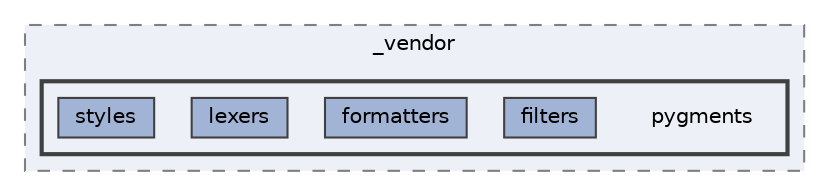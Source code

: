 digraph "C:/Users/LukeMabie/documents/Development/Password_Saver_Using_Django-master/venv/Lib/site-packages/pip/_vendor/pygments"
{
 // LATEX_PDF_SIZE
  bgcolor="transparent";
  edge [fontname=Helvetica,fontsize=10,labelfontname=Helvetica,labelfontsize=10];
  node [fontname=Helvetica,fontsize=10,shape=box,height=0.2,width=0.4];
  compound=true
  subgraph clusterdir_5eb293a508d632f7a3df64020434be11 {
    graph [ bgcolor="#edf0f7", pencolor="grey50", label="_vendor", fontname=Helvetica,fontsize=10 style="filled,dashed", URL="dir_5eb293a508d632f7a3df64020434be11.html",tooltip=""]
  subgraph clusterdir_32dd683f4314d4c48b08d41232c1e397 {
    graph [ bgcolor="#edf0f7", pencolor="grey25", label="", fontname=Helvetica,fontsize=10 style="filled,bold", URL="dir_32dd683f4314d4c48b08d41232c1e397.html",tooltip=""]
    dir_32dd683f4314d4c48b08d41232c1e397 [shape=plaintext, label="pygments"];
  dir_9aa97769661c8b39219473bffafe9cb0 [label="filters", fillcolor="#a2b4d6", color="grey25", style="filled", URL="dir_9aa97769661c8b39219473bffafe9cb0.html",tooltip=""];
  dir_3ceb591d34ddc6a74411ee0eb8486ba8 [label="formatters", fillcolor="#a2b4d6", color="grey25", style="filled", URL="dir_3ceb591d34ddc6a74411ee0eb8486ba8.html",tooltip=""];
  dir_2dabb3d12b2171c0e5cbc99ab4e20ed5 [label="lexers", fillcolor="#a2b4d6", color="grey25", style="filled", URL="dir_2dabb3d12b2171c0e5cbc99ab4e20ed5.html",tooltip=""];
  dir_a45da187d2a0ce006ef9c6a21fa9c94f [label="styles", fillcolor="#a2b4d6", color="grey25", style="filled", URL="dir_a45da187d2a0ce006ef9c6a21fa9c94f.html",tooltip=""];
  }
  }
}
